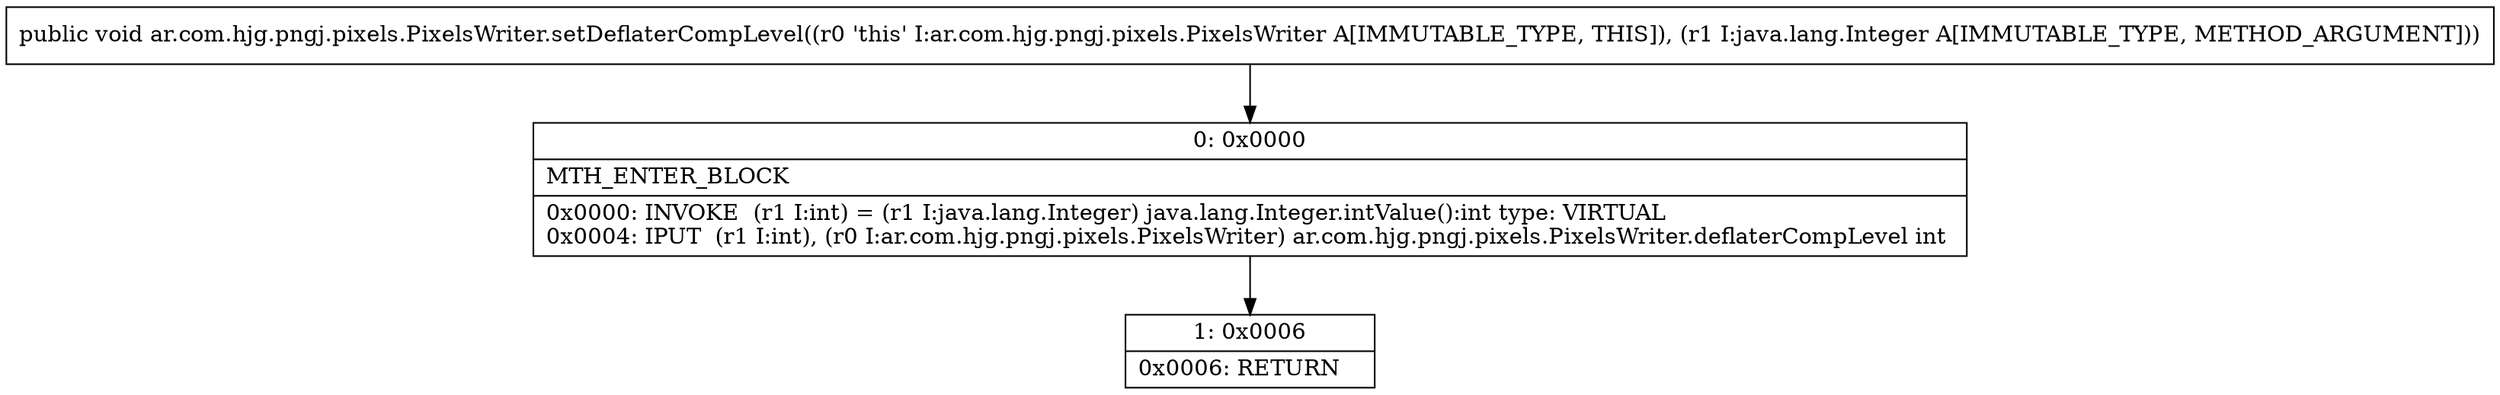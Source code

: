 digraph "CFG forar.com.hjg.pngj.pixels.PixelsWriter.setDeflaterCompLevel(Ljava\/lang\/Integer;)V" {
Node_0 [shape=record,label="{0\:\ 0x0000|MTH_ENTER_BLOCK\l|0x0000: INVOKE  (r1 I:int) = (r1 I:java.lang.Integer) java.lang.Integer.intValue():int type: VIRTUAL \l0x0004: IPUT  (r1 I:int), (r0 I:ar.com.hjg.pngj.pixels.PixelsWriter) ar.com.hjg.pngj.pixels.PixelsWriter.deflaterCompLevel int \l}"];
Node_1 [shape=record,label="{1\:\ 0x0006|0x0006: RETURN   \l}"];
MethodNode[shape=record,label="{public void ar.com.hjg.pngj.pixels.PixelsWriter.setDeflaterCompLevel((r0 'this' I:ar.com.hjg.pngj.pixels.PixelsWriter A[IMMUTABLE_TYPE, THIS]), (r1 I:java.lang.Integer A[IMMUTABLE_TYPE, METHOD_ARGUMENT])) }"];
MethodNode -> Node_0;
Node_0 -> Node_1;
}

